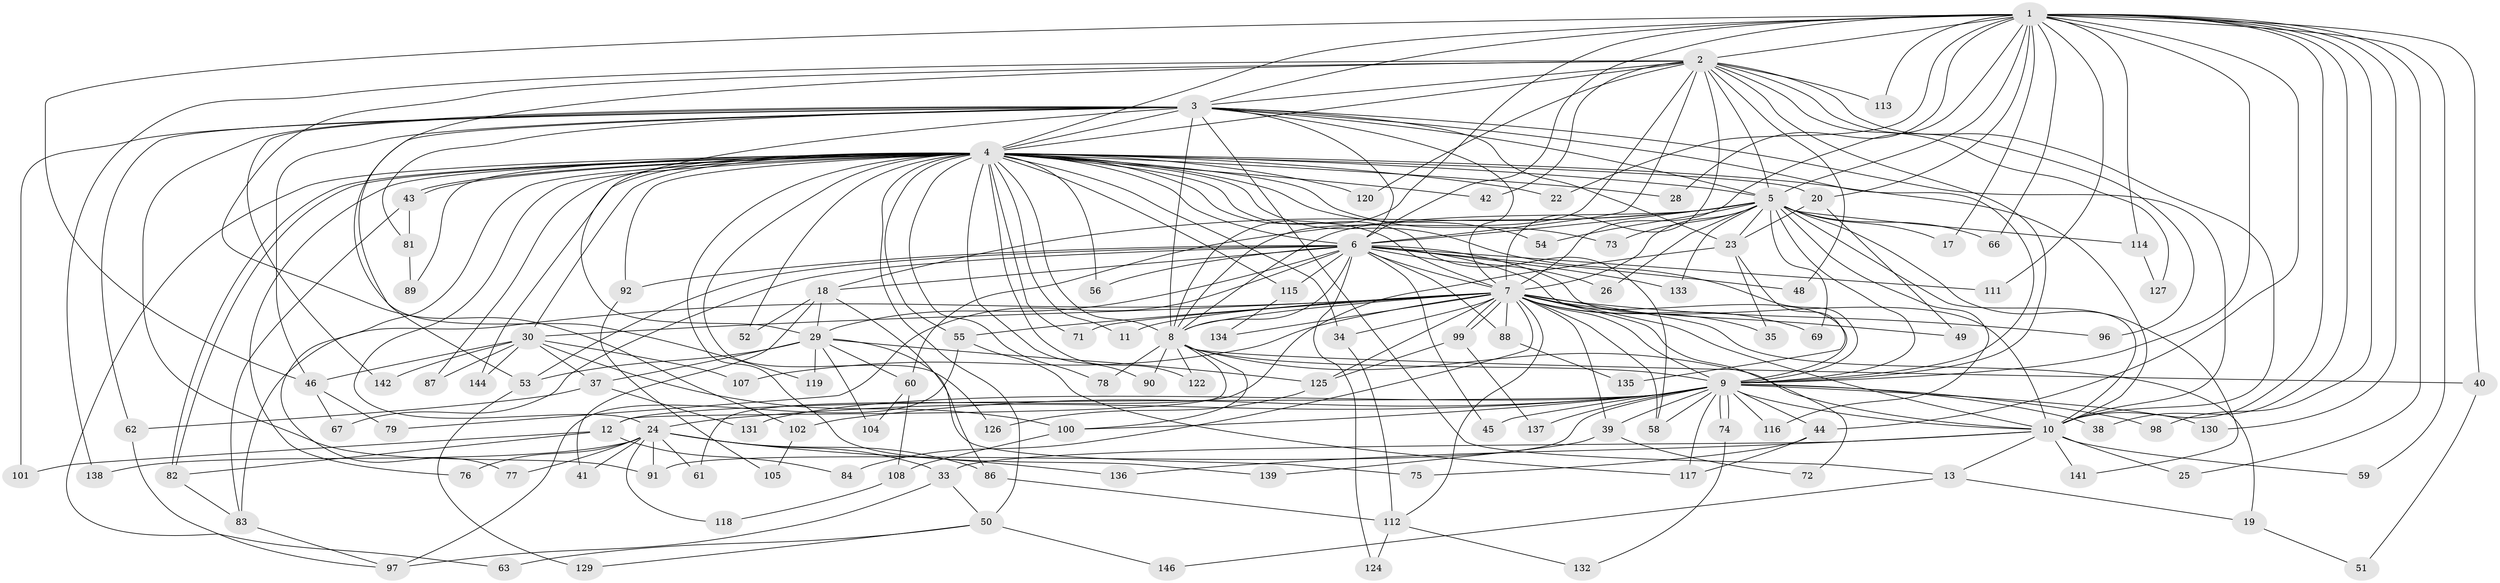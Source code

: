 // original degree distribution, {27: 0.006802721088435374, 16: 0.013605442176870748, 19: 0.006802721088435374, 43: 0.006802721088435374, 21: 0.006802721088435374, 24: 0.006802721088435374, 32: 0.006802721088435374, 15: 0.006802721088435374, 29: 0.006802721088435374, 2: 0.5782312925170068, 5: 0.05442176870748299, 4: 0.1360544217687075, 8: 0.006802721088435374, 3: 0.12244897959183673, 6: 0.013605442176870748, 13: 0.006802721088435374, 9: 0.006802721088435374, 10: 0.006802721088435374}
// Generated by graph-tools (version 1.1) at 2025/41/03/06/25 10:41:34]
// undirected, 117 vertices, 273 edges
graph export_dot {
graph [start="1"]
  node [color=gray90,style=filled];
  1 [super="+21"];
  2 [super="+15"];
  3 [super="+27"];
  4 [super="+16"];
  5 [super="+64"];
  6 [super="+57"];
  7 [super="+32"];
  8 [super="+14"];
  9 [super="+31"];
  10 [super="+140"];
  11;
  12 [super="+145"];
  13;
  17;
  18 [super="+36"];
  19;
  20 [super="+123"];
  22;
  23 [super="+47"];
  24 [super="+85"];
  25;
  26;
  28;
  29 [super="+94"];
  30 [super="+70"];
  33;
  34;
  35;
  37;
  38;
  39 [super="+65"];
  40 [super="+147"];
  41;
  42;
  43;
  44;
  45;
  46 [super="+80"];
  48;
  49;
  50 [super="+68"];
  51;
  52;
  53;
  54;
  55;
  56;
  58 [super="+109"];
  59;
  60;
  61;
  62 [super="+103"];
  63;
  66;
  67;
  69;
  71;
  72;
  73;
  74;
  75;
  76;
  77;
  78;
  79;
  81;
  82;
  83 [super="+95"];
  84;
  86;
  87;
  88;
  89;
  90;
  91 [super="+93"];
  92;
  96;
  97 [super="+110"];
  98;
  99 [super="+128"];
  100 [super="+106"];
  101;
  102;
  104;
  105;
  107;
  108;
  111;
  112 [super="+143"];
  113;
  114;
  115;
  116;
  117 [super="+121"];
  118;
  119;
  120;
  122;
  124;
  125;
  126;
  127;
  129;
  130;
  131;
  132;
  133;
  134;
  135;
  136;
  137;
  138;
  139;
  141;
  142;
  144;
  146;
  1 -- 2;
  1 -- 3;
  1 -- 4;
  1 -- 5;
  1 -- 6 [weight=2];
  1 -- 7;
  1 -- 8;
  1 -- 9;
  1 -- 10;
  1 -- 17;
  1 -- 20;
  1 -- 22;
  1 -- 25;
  1 -- 28;
  1 -- 40;
  1 -- 44;
  1 -- 46;
  1 -- 59;
  1 -- 66;
  1 -- 98;
  1 -- 111;
  1 -- 113;
  1 -- 114;
  1 -- 130;
  1 -- 38;
  2 -- 3;
  2 -- 4;
  2 -- 5;
  2 -- 6;
  2 -- 7 [weight=2];
  2 -- 8;
  2 -- 9;
  2 -- 10;
  2 -- 42;
  2 -- 48;
  2 -- 113;
  2 -- 119;
  2 -- 120;
  2 -- 138;
  2 -- 96;
  2 -- 102;
  2 -- 127;
  3 -- 4;
  3 -- 5;
  3 -- 6 [weight=2];
  3 -- 7;
  3 -- 8;
  3 -- 9;
  3 -- 10;
  3 -- 13;
  3 -- 29;
  3 -- 53;
  3 -- 62;
  3 -- 101;
  3 -- 142;
  3 -- 46;
  3 -- 81;
  3 -- 23;
  3 -- 91;
  4 -- 5;
  4 -- 6;
  4 -- 7 [weight=2];
  4 -- 8;
  4 -- 9 [weight=2];
  4 -- 10;
  4 -- 11;
  4 -- 24 [weight=2];
  4 -- 28;
  4 -- 42;
  4 -- 43;
  4 -- 43;
  4 -- 50 [weight=2];
  4 -- 52;
  4 -- 54;
  4 -- 55;
  4 -- 58;
  4 -- 63;
  4 -- 71;
  4 -- 73;
  4 -- 76;
  4 -- 78;
  4 -- 82;
  4 -- 82;
  4 -- 87;
  4 -- 89;
  4 -- 90;
  4 -- 92;
  4 -- 115;
  4 -- 120;
  4 -- 122;
  4 -- 126;
  4 -- 139;
  4 -- 144;
  4 -- 34;
  4 -- 77;
  4 -- 20 [weight=2];
  4 -- 22;
  4 -- 56;
  4 -- 30 [weight=2];
  5 -- 6;
  5 -- 7;
  5 -- 8;
  5 -- 9 [weight=3];
  5 -- 10;
  5 -- 17;
  5 -- 18;
  5 -- 23;
  5 -- 26;
  5 -- 54;
  5 -- 60;
  5 -- 66;
  5 -- 69;
  5 -- 73;
  5 -- 114;
  5 -- 116;
  5 -- 133;
  5 -- 141;
  6 -- 7;
  6 -- 8;
  6 -- 9;
  6 -- 10;
  6 -- 18;
  6 -- 26;
  6 -- 29;
  6 -- 45;
  6 -- 48;
  6 -- 53;
  6 -- 56;
  6 -- 79;
  6 -- 88;
  6 -- 92;
  6 -- 111;
  6 -- 124;
  6 -- 133;
  6 -- 67;
  6 -- 115;
  7 -- 8;
  7 -- 9;
  7 -- 10 [weight=2];
  7 -- 11;
  7 -- 19;
  7 -- 30;
  7 -- 34;
  7 -- 39 [weight=2];
  7 -- 49;
  7 -- 55;
  7 -- 69;
  7 -- 71;
  7 -- 72;
  7 -- 88;
  7 -- 96;
  7 -- 99;
  7 -- 99;
  7 -- 107;
  7 -- 125;
  7 -- 112;
  7 -- 35;
  7 -- 84;
  7 -- 134;
  7 -- 58;
  7 -- 83;
  8 -- 9 [weight=2];
  8 -- 10;
  8 -- 12;
  8 -- 40 [weight=2];
  8 -- 78;
  8 -- 100;
  8 -- 90;
  8 -- 122;
  9 -- 10;
  9 -- 12;
  9 -- 24;
  9 -- 39;
  9 -- 44;
  9 -- 45;
  9 -- 58;
  9 -- 74;
  9 -- 74;
  9 -- 91;
  9 -- 98;
  9 -- 102;
  9 -- 116;
  9 -- 130;
  9 -- 131;
  9 -- 137;
  9 -- 100;
  9 -- 38;
  9 -- 117;
  10 -- 13;
  10 -- 25;
  10 -- 33;
  10 -- 59;
  10 -- 136;
  10 -- 141;
  12 -- 84;
  12 -- 101;
  12 -- 82;
  13 -- 19;
  13 -- 146;
  18 -- 41;
  18 -- 52;
  18 -- 29;
  18 -- 86;
  19 -- 51;
  20 -- 23;
  20 -- 49;
  23 -- 35;
  23 -- 61;
  23 -- 135;
  24 -- 33;
  24 -- 41;
  24 -- 61;
  24 -- 76;
  24 -- 77;
  24 -- 86;
  24 -- 91;
  24 -- 118;
  24 -- 136;
  24 -- 138;
  29 -- 37;
  29 -- 60;
  29 -- 75;
  29 -- 104;
  29 -- 119;
  29 -- 125;
  29 -- 53;
  30 -- 37;
  30 -- 46;
  30 -- 87;
  30 -- 107;
  30 -- 142;
  30 -- 144;
  30 -- 100;
  33 -- 50;
  33 -- 97;
  34 -- 112;
  37 -- 62;
  37 -- 131;
  39 -- 72;
  39 -- 139;
  40 -- 51;
  43 -- 81;
  43 -- 83;
  44 -- 75;
  44 -- 117;
  46 -- 67;
  46 -- 79;
  50 -- 63;
  50 -- 129;
  50 -- 146;
  53 -- 129;
  55 -- 97;
  55 -- 117;
  60 -- 104;
  60 -- 108;
  62 -- 97;
  74 -- 132;
  81 -- 89;
  82 -- 83;
  83 -- 97;
  86 -- 112;
  88 -- 135;
  92 -- 105;
  99 -- 137;
  99 -- 125;
  100 -- 108;
  102 -- 105;
  108 -- 118;
  112 -- 124;
  112 -- 132;
  114 -- 127;
  115 -- 134;
  125 -- 126;
}
